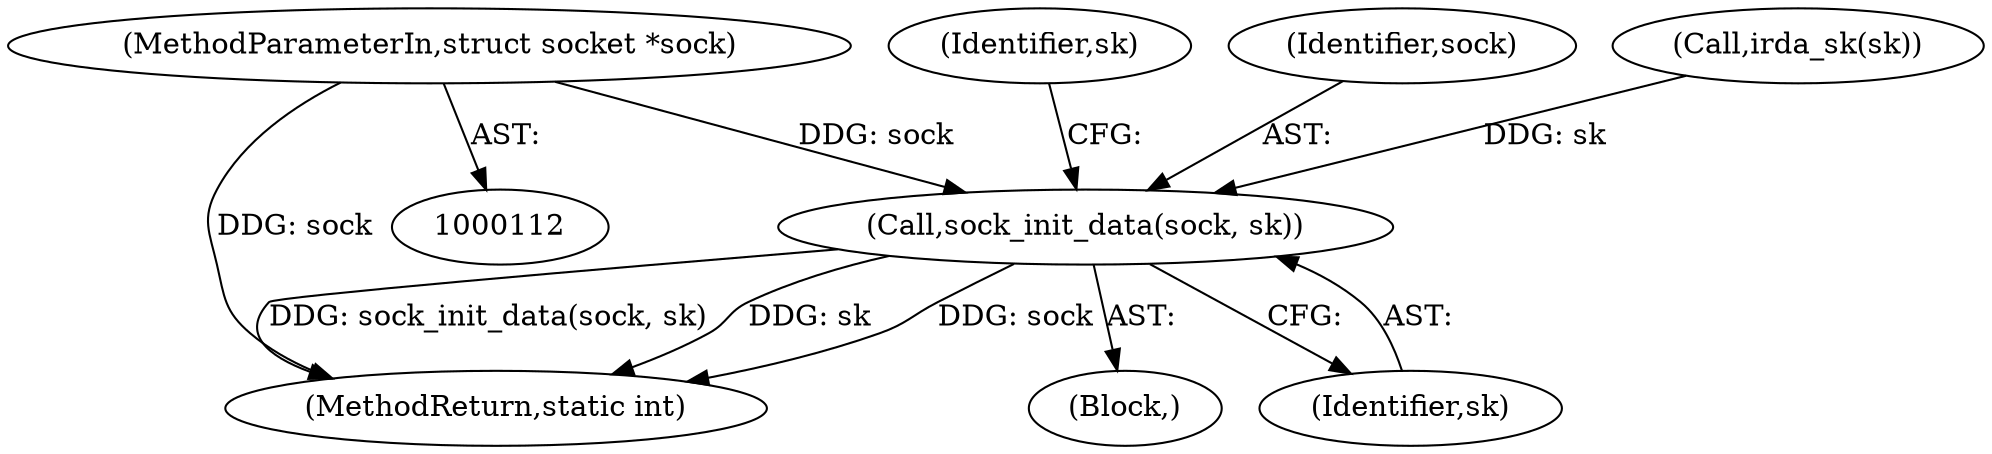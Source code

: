 digraph "0_linux_79462ad02e861803b3840cc782248c7359451cd9_3@pointer" {
"1000114" [label="(MethodParameterIn,struct socket *sock)"];
"1000264" [label="(Call,sock_init_data(sock, sk))"];
"1000269" [label="(Identifier,sk)"];
"1000264" [label="(Call,sock_init_data(sock, sk))"];
"1000319" [label="(MethodReturn,static int)"];
"1000117" [label="(Block,)"];
"1000114" [label="(MethodParameterIn,struct socket *sock)"];
"1000265" [label="(Identifier,sock)"];
"1000170" [label="(Call,irda_sk(sk))"];
"1000266" [label="(Identifier,sk)"];
"1000114" -> "1000112"  [label="AST: "];
"1000114" -> "1000319"  [label="DDG: sock"];
"1000114" -> "1000264"  [label="DDG: sock"];
"1000264" -> "1000117"  [label="AST: "];
"1000264" -> "1000266"  [label="CFG: "];
"1000265" -> "1000264"  [label="AST: "];
"1000266" -> "1000264"  [label="AST: "];
"1000269" -> "1000264"  [label="CFG: "];
"1000264" -> "1000319"  [label="DDG: sock"];
"1000264" -> "1000319"  [label="DDG: sock_init_data(sock, sk)"];
"1000264" -> "1000319"  [label="DDG: sk"];
"1000170" -> "1000264"  [label="DDG: sk"];
}
